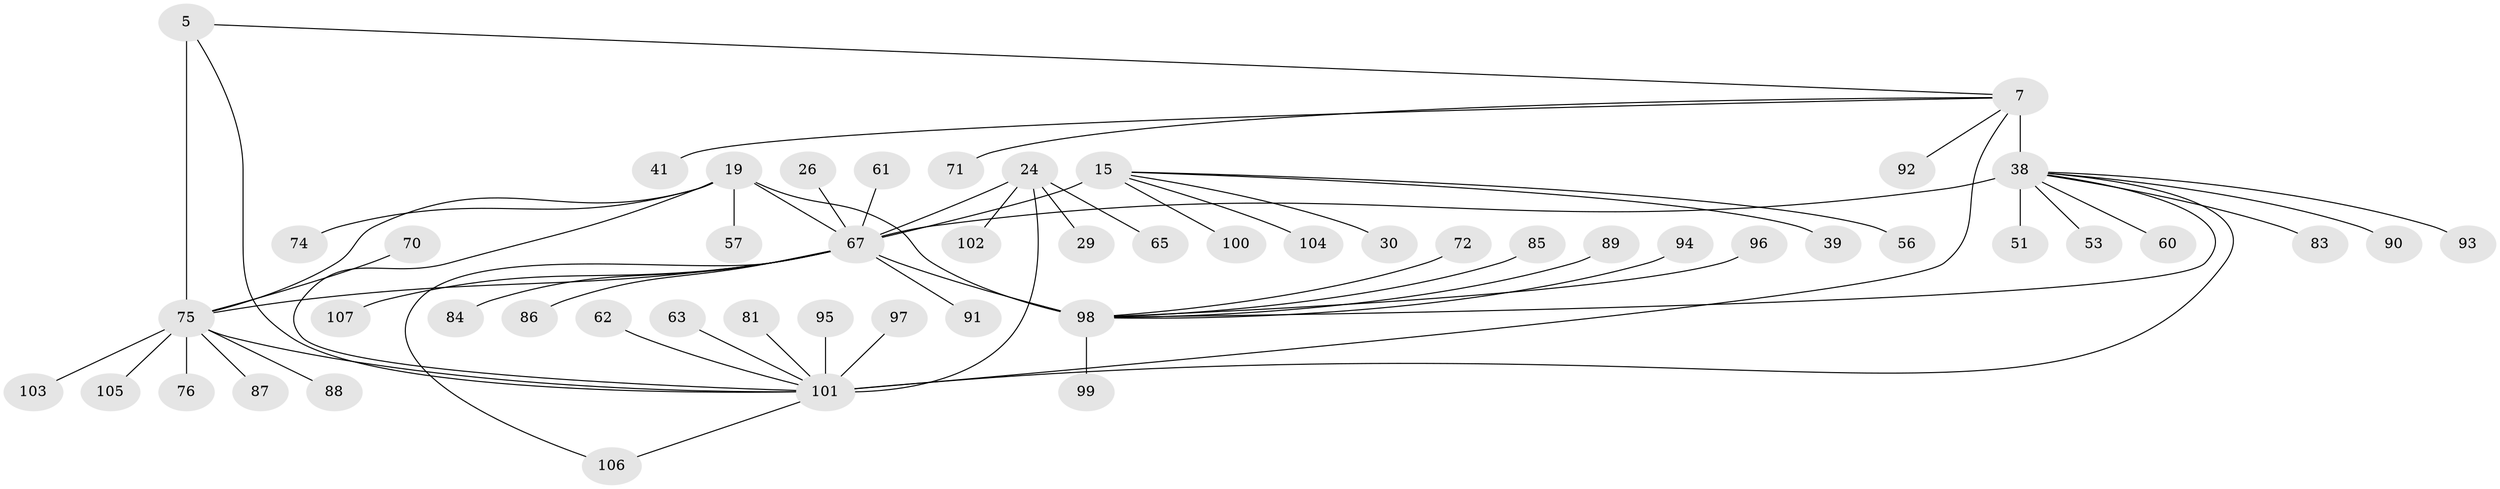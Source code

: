 // original degree distribution, {8: 0.056074766355140186, 7: 0.04672897196261682, 6: 0.06542056074766354, 10: 0.037383177570093455, 9: 0.018691588785046728, 11: 0.009345794392523364, 1: 0.5607476635514018, 2: 0.16822429906542055, 4: 0.018691588785046728, 3: 0.018691588785046728}
// Generated by graph-tools (version 1.1) at 2025/55/03/09/25 04:55:04]
// undirected, 53 vertices, 62 edges
graph export_dot {
graph [start="1"]
  node [color=gray90,style=filled];
  5 [super="+4"];
  7 [super="+6"];
  15 [super="+14"];
  19 [super="+17"];
  24 [super="+21"];
  26;
  29;
  30;
  38 [super="+28+37"];
  39;
  41;
  51;
  53;
  56;
  57 [super="+50"];
  60;
  61 [super="+55"];
  62;
  63;
  65;
  67 [super="+43"];
  70;
  71;
  72;
  74;
  75 [super="+40+73+3"];
  76;
  81;
  83;
  84;
  85;
  86 [super="+66"];
  87;
  88;
  89 [super="+79"];
  90;
  91;
  92 [super="+82"];
  93;
  94 [super="+80"];
  95;
  96 [super="+78"];
  97;
  98 [super="+64+59"];
  99;
  100;
  101 [super="+23+54+35+52+36+48+49"];
  102;
  103;
  104;
  105 [super="+42"];
  106 [super="+77"];
  107;
  5 -- 101 [weight=2];
  5 -- 7;
  5 -- 75 [weight=7];
  7 -- 41;
  7 -- 71;
  7 -- 92;
  7 -- 101;
  7 -- 38 [weight=6];
  15 -- 30;
  15 -- 104;
  15 -- 100;
  15 -- 39;
  15 -- 56;
  15 -- 67 [weight=6];
  19 -- 74;
  19 -- 57;
  19 -- 75;
  19 -- 67;
  19 -- 101;
  19 -- 98 [weight=6];
  24 -- 29;
  24 -- 65;
  24 -- 102;
  24 -- 101 [weight=6];
  24 -- 67;
  26 -- 67;
  38 -- 98;
  38 -- 67 [weight=2];
  38 -- 101;
  38 -- 83;
  38 -- 51;
  38 -- 53;
  38 -- 90;
  38 -- 60;
  38 -- 93;
  61 -- 67;
  62 -- 101;
  63 -- 101;
  67 -- 75 [weight=3];
  67 -- 98;
  67 -- 106;
  67 -- 107;
  67 -- 84;
  67 -- 86;
  67 -- 91;
  70 -- 75;
  72 -- 98;
  75 -- 103;
  75 -- 105;
  75 -- 76;
  75 -- 87;
  75 -- 88;
  75 -- 101 [weight=2];
  81 -- 101;
  85 -- 98;
  89 -- 98;
  94 -- 98;
  95 -- 101;
  96 -- 98;
  97 -- 101;
  98 -- 99;
  101 -- 106;
}
